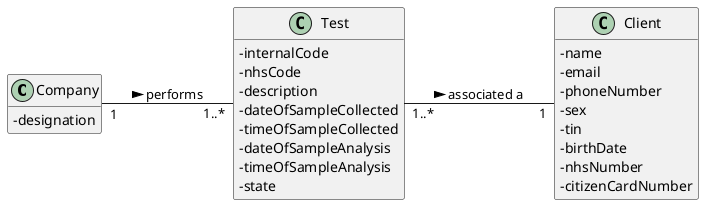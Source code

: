 @startuml
hide methods
left to right direction
skinparam classAttributeIconSize 0


class Company {
  -designation
}

class Test {
-internalCode
-nhsCode
-description
-dateOfSampleCollected
-timeOfSampleCollected
-dateOfSampleAnalysis
-timeOfSampleAnalysis
-state
}

class Client {
   - name
   - email
   - phoneNumber
   - sex
   - tin
   - birthDate
   - nhsNumber
   - citizenCardNumber
}


Company "1" -- "1..*" Test : performs >
Test "1..*" -- "1" Client : associated a >



@enduml